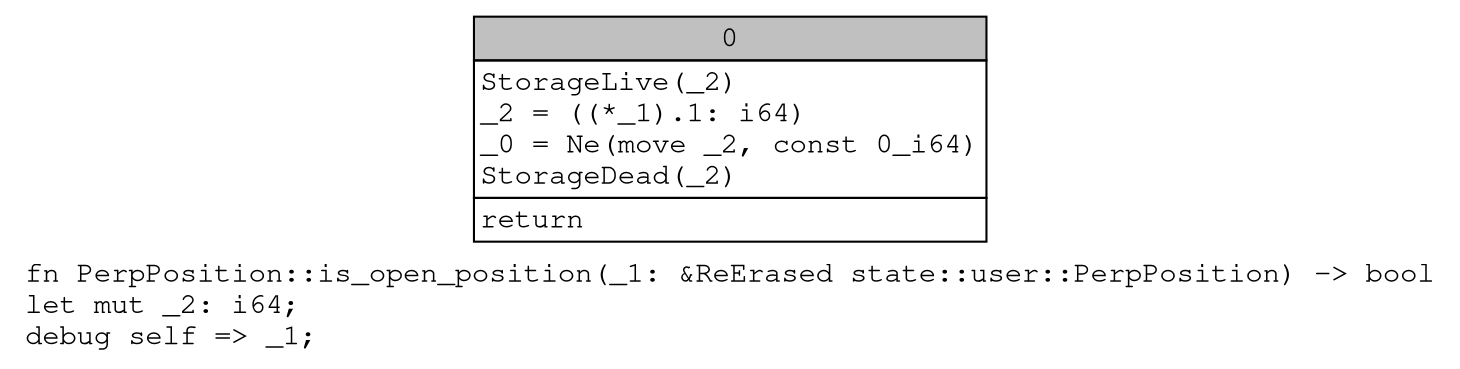digraph Mir_0_4356 {
    graph [fontname="Courier, monospace"];
    node [fontname="Courier, monospace"];
    edge [fontname="Courier, monospace"];
    label=<fn PerpPosition::is_open_position(_1: &amp;ReErased state::user::PerpPosition) -&gt; bool<br align="left"/>let mut _2: i64;<br align="left"/>debug self =&gt; _1;<br align="left"/>>;
    bb0__0_4356 [shape="none", label=<<table border="0" cellborder="1" cellspacing="0"><tr><td bgcolor="gray" align="center" colspan="1">0</td></tr><tr><td align="left" balign="left">StorageLive(_2)<br/>_2 = ((*_1).1: i64)<br/>_0 = Ne(move _2, const 0_i64)<br/>StorageDead(_2)<br/></td></tr><tr><td align="left">return</td></tr></table>>];
}
